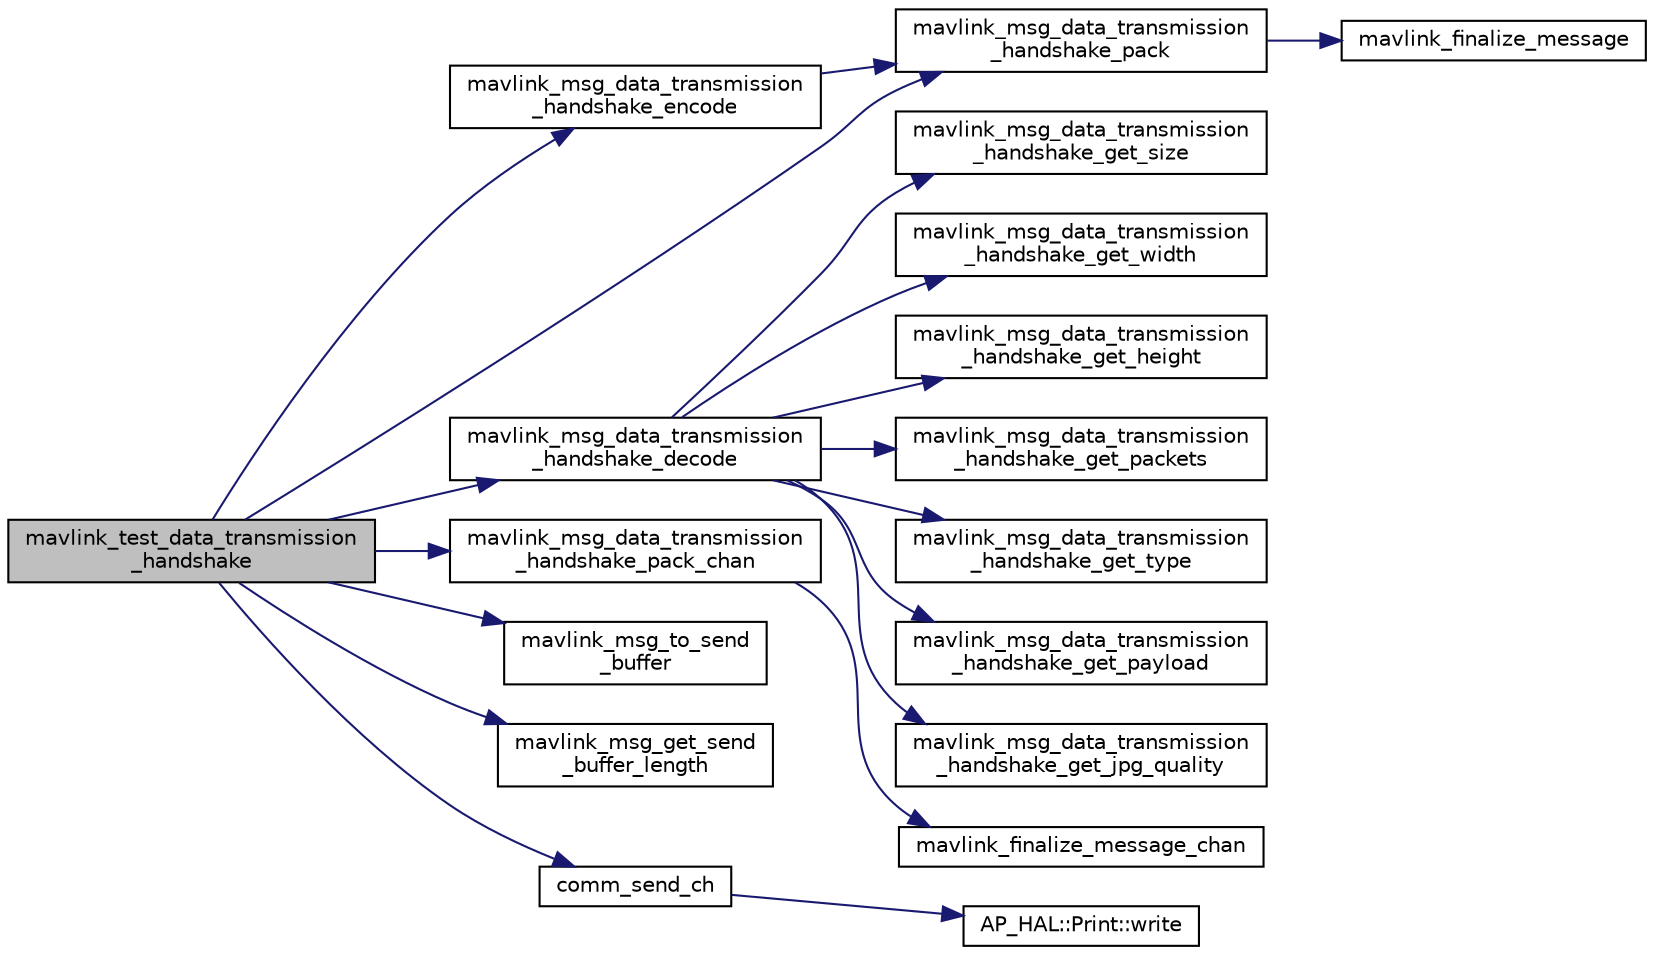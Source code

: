 digraph "mavlink_test_data_transmission_handshake"
{
 // INTERACTIVE_SVG=YES
  edge [fontname="Helvetica",fontsize="10",labelfontname="Helvetica",labelfontsize="10"];
  node [fontname="Helvetica",fontsize="10",shape=record];
  rankdir="LR";
  Node1 [label="mavlink_test_data_transmission\l_handshake",height=0.2,width=0.4,color="black", fillcolor="grey75", style="filled" fontcolor="black"];
  Node1 -> Node2 [color="midnightblue",fontsize="10",style="solid",fontname="Helvetica"];
  Node2 [label="mavlink_msg_data_transmission\l_handshake_encode",height=0.2,width=0.4,color="black", fillcolor="white", style="filled",URL="$mavlink__msg__data__transmission__handshake_8h.html#a0f5bf7355b22ade921ac572ce14603ff",tooltip="Encode a data_transmission_handshake struct. "];
  Node2 -> Node3 [color="midnightblue",fontsize="10",style="solid",fontname="Helvetica"];
  Node3 [label="mavlink_msg_data_transmission\l_handshake_pack",height=0.2,width=0.4,color="black", fillcolor="white", style="filled",URL="$mavlink__msg__data__transmission__handshake_8h.html#acce636ad3e980b12d13e7f46d35632a4",tooltip="Pack a data_transmission_handshake message. "];
  Node3 -> Node4 [color="midnightblue",fontsize="10",style="solid",fontname="Helvetica"];
  Node4 [label="mavlink_finalize_message",height=0.2,width=0.4,color="black", fillcolor="white", style="filled",URL="$v0_89_2mavlink__helpers_8h.html#af3bea083c5ec83f5b6570b2bd4a817d0",tooltip="Finalize a MAVLink message with MAVLINK_COMM_0 as default channel. "];
  Node1 -> Node5 [color="midnightblue",fontsize="10",style="solid",fontname="Helvetica"];
  Node5 [label="mavlink_msg_data_transmission\l_handshake_decode",height=0.2,width=0.4,color="black", fillcolor="white", style="filled",URL="$mavlink__msg__data__transmission__handshake_8h.html#a3b3a42537b25c54a9ce4bce4c92a965d",tooltip="Decode a data_transmission_handshake message into a struct. "];
  Node5 -> Node6 [color="midnightblue",fontsize="10",style="solid",fontname="Helvetica"];
  Node6 [label="mavlink_msg_data_transmission\l_handshake_get_size",height=0.2,width=0.4,color="black", fillcolor="white", style="filled",URL="$mavlink__msg__data__transmission__handshake_8h.html#ac0c3bcf553e25f4c74af6b254a9c84ce",tooltip="Get field size from data_transmission_handshake message. "];
  Node5 -> Node7 [color="midnightblue",fontsize="10",style="solid",fontname="Helvetica"];
  Node7 [label="mavlink_msg_data_transmission\l_handshake_get_width",height=0.2,width=0.4,color="black", fillcolor="white", style="filled",URL="$mavlink__msg__data__transmission__handshake_8h.html#acc0f8e01e860584cbb06302092ef76d9",tooltip="Get field width from data_transmission_handshake message. "];
  Node5 -> Node8 [color="midnightblue",fontsize="10",style="solid",fontname="Helvetica"];
  Node8 [label="mavlink_msg_data_transmission\l_handshake_get_height",height=0.2,width=0.4,color="black", fillcolor="white", style="filled",URL="$mavlink__msg__data__transmission__handshake_8h.html#a9548bcc83244cd65ce861b4475dbec1b",tooltip="Get field height from data_transmission_handshake message. "];
  Node5 -> Node9 [color="midnightblue",fontsize="10",style="solid",fontname="Helvetica"];
  Node9 [label="mavlink_msg_data_transmission\l_handshake_get_packets",height=0.2,width=0.4,color="black", fillcolor="white", style="filled",URL="$mavlink__msg__data__transmission__handshake_8h.html#a5170bb055c8c05e8253eeb6056241eca",tooltip="Get field packets from data_transmission_handshake message. "];
  Node5 -> Node10 [color="midnightblue",fontsize="10",style="solid",fontname="Helvetica"];
  Node10 [label="mavlink_msg_data_transmission\l_handshake_get_type",height=0.2,width=0.4,color="black", fillcolor="white", style="filled",URL="$mavlink__msg__data__transmission__handshake_8h.html#a1cbb63acef29b887e795ac10ca16e665",tooltip="Send a data_transmission_handshake message. "];
  Node5 -> Node11 [color="midnightblue",fontsize="10",style="solid",fontname="Helvetica"];
  Node11 [label="mavlink_msg_data_transmission\l_handshake_get_payload",height=0.2,width=0.4,color="black", fillcolor="white", style="filled",URL="$mavlink__msg__data__transmission__handshake_8h.html#a4edf6f7a2a633b610fd88db04c7bd014",tooltip="Get field payload from data_transmission_handshake message. "];
  Node5 -> Node12 [color="midnightblue",fontsize="10",style="solid",fontname="Helvetica"];
  Node12 [label="mavlink_msg_data_transmission\l_handshake_get_jpg_quality",height=0.2,width=0.4,color="black", fillcolor="white", style="filled",URL="$mavlink__msg__data__transmission__handshake_8h.html#a055ce0a42f818b3aa456e8c8a2eb9320",tooltip="Get field jpg_quality from data_transmission_handshake message. "];
  Node1 -> Node3 [color="midnightblue",fontsize="10",style="solid",fontname="Helvetica"];
  Node1 -> Node13 [color="midnightblue",fontsize="10",style="solid",fontname="Helvetica"];
  Node13 [label="mavlink_msg_data_transmission\l_handshake_pack_chan",height=0.2,width=0.4,color="black", fillcolor="white", style="filled",URL="$mavlink__msg__data__transmission__handshake_8h.html#af1bbea77eadc16b1884ea33c46b020c1",tooltip="Pack a data_transmission_handshake message on a channel. "];
  Node13 -> Node14 [color="midnightblue",fontsize="10",style="solid",fontname="Helvetica"];
  Node14 [label="mavlink_finalize_message_chan",height=0.2,width=0.4,color="black", fillcolor="white", style="filled",URL="$v0_89_2mavlink__helpers_8h.html#aa66131138fc02101dcc73b4b556ab422",tooltip="Finalize a MAVLink message with channel assignment. "];
  Node1 -> Node15 [color="midnightblue",fontsize="10",style="solid",fontname="Helvetica"];
  Node15 [label="mavlink_msg_to_send\l_buffer",height=0.2,width=0.4,color="black", fillcolor="white", style="filled",URL="$v0_89_2mavlink__helpers_8h.html#afea0a9befa84822fd62c2899ea0d849e",tooltip="Pack a message to send it over a serial byte stream. "];
  Node1 -> Node16 [color="midnightblue",fontsize="10",style="solid",fontname="Helvetica"];
  Node16 [label="mavlink_msg_get_send\l_buffer_length",height=0.2,width=0.4,color="black", fillcolor="white", style="filled",URL="$v0_89_2protocol_8h.html#aa86c08f27aabb7a2e12a67f189f590c8",tooltip="Get the required buffer size for this message. "];
  Node1 -> Node17 [color="midnightblue",fontsize="10",style="solid",fontname="Helvetica"];
  Node17 [label="comm_send_ch",height=0.2,width=0.4,color="black", fillcolor="white", style="filled",URL="$GCS__MAVLink_8h.html#ab753873a1ee10adedd0ce246311468f8"];
  Node17 -> Node18 [color="midnightblue",fontsize="10",style="solid",fontname="Helvetica"];
  Node18 [label="AP_HAL::Print::write",height=0.2,width=0.4,color="black", fillcolor="white", style="filled",URL="$classAP__HAL_1_1Print.html#acc65391952a43334f8f5c9bef341f501"];
}
